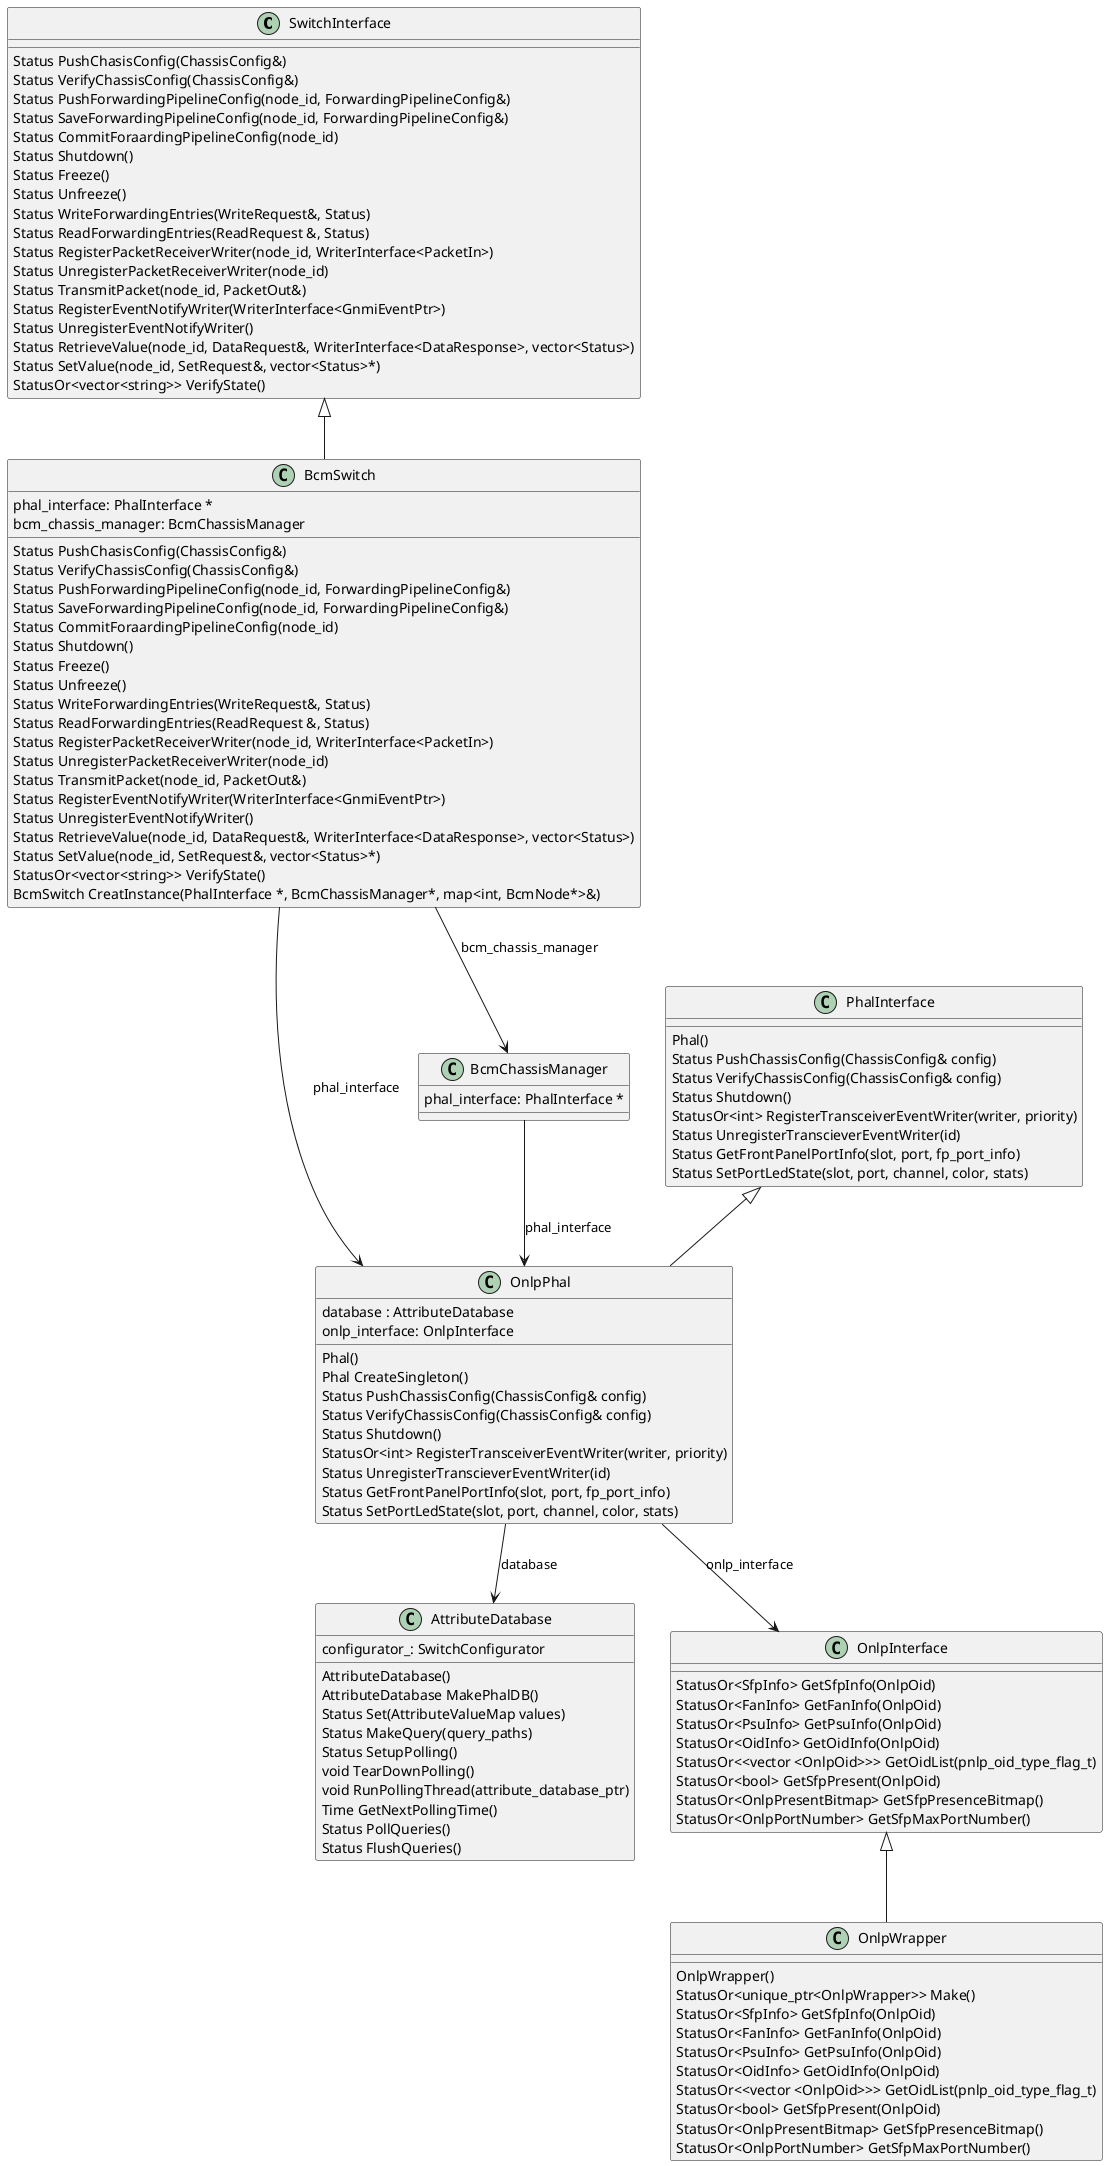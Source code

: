@startuml
SwitchInterface <|-- BcmSwitch
BcmSwitch --> OnlpPhal: phal_interface
BcmSwitch --> BcmChassisManager: bcm_chassis_manager
BcmChassisManager --> OnlpPhal: phal_interface
PhalInterface <|-- OnlpPhal
OnlpPhal --> AttributeDatabase: database
OnlpPhal --> OnlpInterface: onlp_interface
OnlpInterface <|-- OnlpWrapper

class SwitchInterface {
  Status PushChasisConfig(ChassisConfig&)
  Status VerifyChassisConfig(ChassisConfig&)
  Status PushForwardingPipelineConfig(node_id, ForwardingPipelineConfig&)
  Status SaveForwardingPipelineConfig(node_id, ForwardingPipelineConfig&)
  Status CommitForaardingPipelineConfig(node_id)
  Status Shutdown()
  Status Freeze()
  Status Unfreeze()
  Status WriteForwardingEntries(WriteRequest&, Status)
  Status ReadForwardingEntries(ReadRequest &, Status)
  Status RegisterPacketReceiverWriter(node_id, WriterInterface<PacketIn>)
  Status UnregisterPacketReceiverWriter(node_id)
  Status TransmitPacket(node_id, PacketOut&)
  Status RegisterEventNotifyWriter(WriterInterface<GnmiEventPtr>)
  Status UnregisterEventNotifyWriter()
  Status RetrieveValue(node_id, DataRequest&, WriterInterface<DataResponse>, vector<Status>)
  Status SetValue(node_id, SetRequest&, vector<Status>*)
  StatusOr<vector<string>> VerifyState()
}

class BcmSwitch {
  phal_interface: PhalInterface *
  bcm_chassis_manager: BcmChassisManager
  Status PushChasisConfig(ChassisConfig&)
  Status VerifyChassisConfig(ChassisConfig&)
  Status PushForwardingPipelineConfig(node_id, ForwardingPipelineConfig&)
  Status SaveForwardingPipelineConfig(node_id, ForwardingPipelineConfig&)
  Status CommitForaardingPipelineConfig(node_id)
  Status Shutdown()
  Status Freeze()
  Status Unfreeze()
  Status WriteForwardingEntries(WriteRequest&, Status)
  Status ReadForwardingEntries(ReadRequest &, Status)
  Status RegisterPacketReceiverWriter(node_id, WriterInterface<PacketIn>)
  Status UnregisterPacketReceiverWriter(node_id)
  Status TransmitPacket(node_id, PacketOut&)
  Status RegisterEventNotifyWriter(WriterInterface<GnmiEventPtr>)
  Status UnregisterEventNotifyWriter()
  Status RetrieveValue(node_id, DataRequest&, WriterInterface<DataResponse>, vector<Status>)
  Status SetValue(node_id, SetRequest&, vector<Status>*)
  StatusOr<vector<string>> VerifyState()
  BcmSwitch CreatInstance(PhalInterface *, BcmChassisManager*, map<int, BcmNode*>&)
}

class BcmChassisManager {
  phal_interface: PhalInterface *
}

class PhalInterface {
  Phal()
  Status PushChassisConfig(ChassisConfig& config)
  Status VerifyChassisConfig(ChassisConfig& config)
  Status Shutdown()
  StatusOr<int> RegisterTransceiverEventWriter(writer, priority)
  Status UnregisterTranscieverEventWriter(id)
  Status GetFrontPanelPortInfo(slot, port, fp_port_info)
  Status SetPortLedState(slot, port, channel, color, stats)
}

class OnlpPhal {
  database : AttributeDatabase
  onlp_interface: OnlpInterface
  Phal()
  Phal CreateSingleton()
  Status PushChassisConfig(ChassisConfig& config)
  Status VerifyChassisConfig(ChassisConfig& config)
  Status Shutdown()
  StatusOr<int> RegisterTransceiverEventWriter(writer, priority)
  Status UnregisterTranscieverEventWriter(id)
  Status GetFrontPanelPortInfo(slot, port, fp_port_info)
  Status SetPortLedState(slot, port, channel, color, stats)
}

class OnlpInterface {
  StatusOr<SfpInfo> GetSfpInfo(OnlpOid)
  StatusOr<FanInfo> GetFanInfo(OnlpOid)
  StatusOr<PsuInfo> GetPsuInfo(OnlpOid)
  StatusOr<OidInfo> GetOidInfo(OnlpOid)
  StatusOr<<vector <OnlpOid>>> GetOidList(pnlp_oid_type_flag_t)
  StatusOr<bool> GetSfpPresent(OnlpOid)
  StatusOr<OnlpPresentBitmap> GetSfpPresenceBitmap()
  StatusOr<OnlpPortNumber> GetSfpMaxPortNumber()
}

class OnlpWrapper {
  OnlpWrapper()
  StatusOr<unique_ptr<OnlpWrapper>> Make()
  StatusOr<SfpInfo> GetSfpInfo(OnlpOid)
  StatusOr<FanInfo> GetFanInfo(OnlpOid)
  StatusOr<PsuInfo> GetPsuInfo(OnlpOid)
  StatusOr<OidInfo> GetOidInfo(OnlpOid)
  StatusOr<<vector <OnlpOid>>> GetOidList(pnlp_oid_type_flag_t)
  StatusOr<bool> GetSfpPresent(OnlpOid)
  StatusOr<OnlpPresentBitmap> GetSfpPresenceBitmap()
  StatusOr<OnlpPortNumber> GetSfpMaxPortNumber()
}

class AttributeDatabase {
  configurator_: SwitchConfigurator
  AttributeDatabase()
  AttributeDatabase MakePhalDB()
  Status Set(AttributeValueMap values)
  Status MakeQuery(query_paths)
  Status SetupPolling()
  void TearDownPolling()
  void RunPollingThread(attribute_database_ptr)
  Time GetNextPollingTime()
  Status PollQueries()
  Status FlushQueries()
}
@enduml
